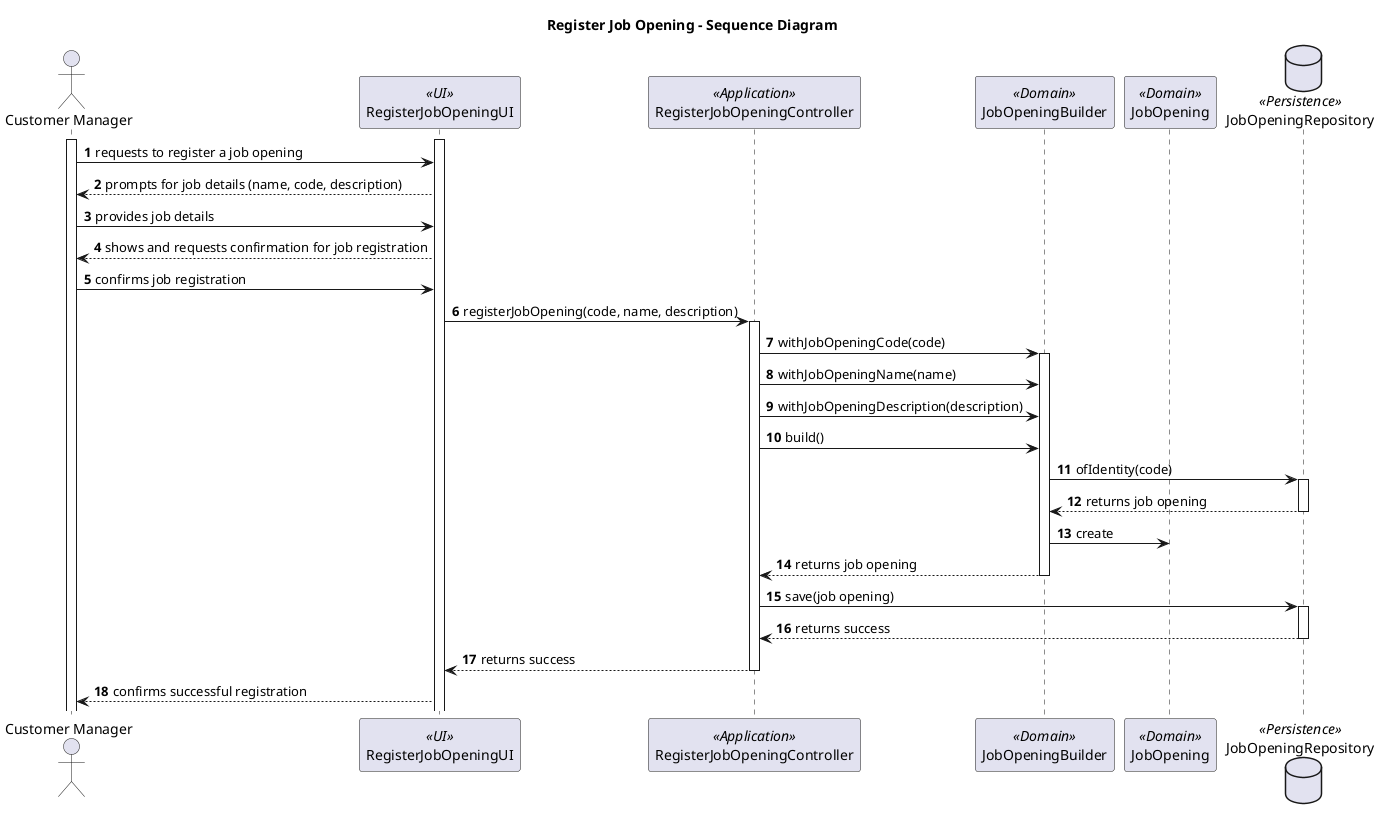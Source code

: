 @startuml

title Register Job Opening - Sequence Diagram

autonumber
actor "Customer Manager" as M
participant RegisterJobOpeningUI as UI <<UI>>
participant RegisterJobOpeningController as Controller <<Application>>
participant JobOpeningBuilder as JB <<Domain>>
participant JobOpening as JO <<Domain>>
database JobOpeningRepository as JRepo <<Persistence>>

activate M
activate UI

M -> UI : requests to register a job opening

UI --> M :prompts for job details (name, code, description)

M -> UI : provides job details

UI --> M : shows and requests confirmation for job registration

M -> UI : confirms job registration

UI -> Controller: registerJobOpening(code, name, description)

activate Controller

Controller -> JB: withJobOpeningCode(code)
activate JB
Controller -> JB: withJobOpeningName(name)
Controller -> JB: withJobOpeningDescription(description)
Controller -> JB: build()

JB -> JRepo: ofIdentity(code)
activate JRepo

JRepo --> JB: returns job opening
deactivate JRepo
JB -> JO: create
JB --> Controller: returns job opening
deactivate JB



Controller -> JRepo: save(job opening)
activate JRepo

JRepo --> Controller: returns success
deactivate JRepo
Controller --> UI: returns success
deactivate Controller

UI --> M: confirms successful registration

@enduml
